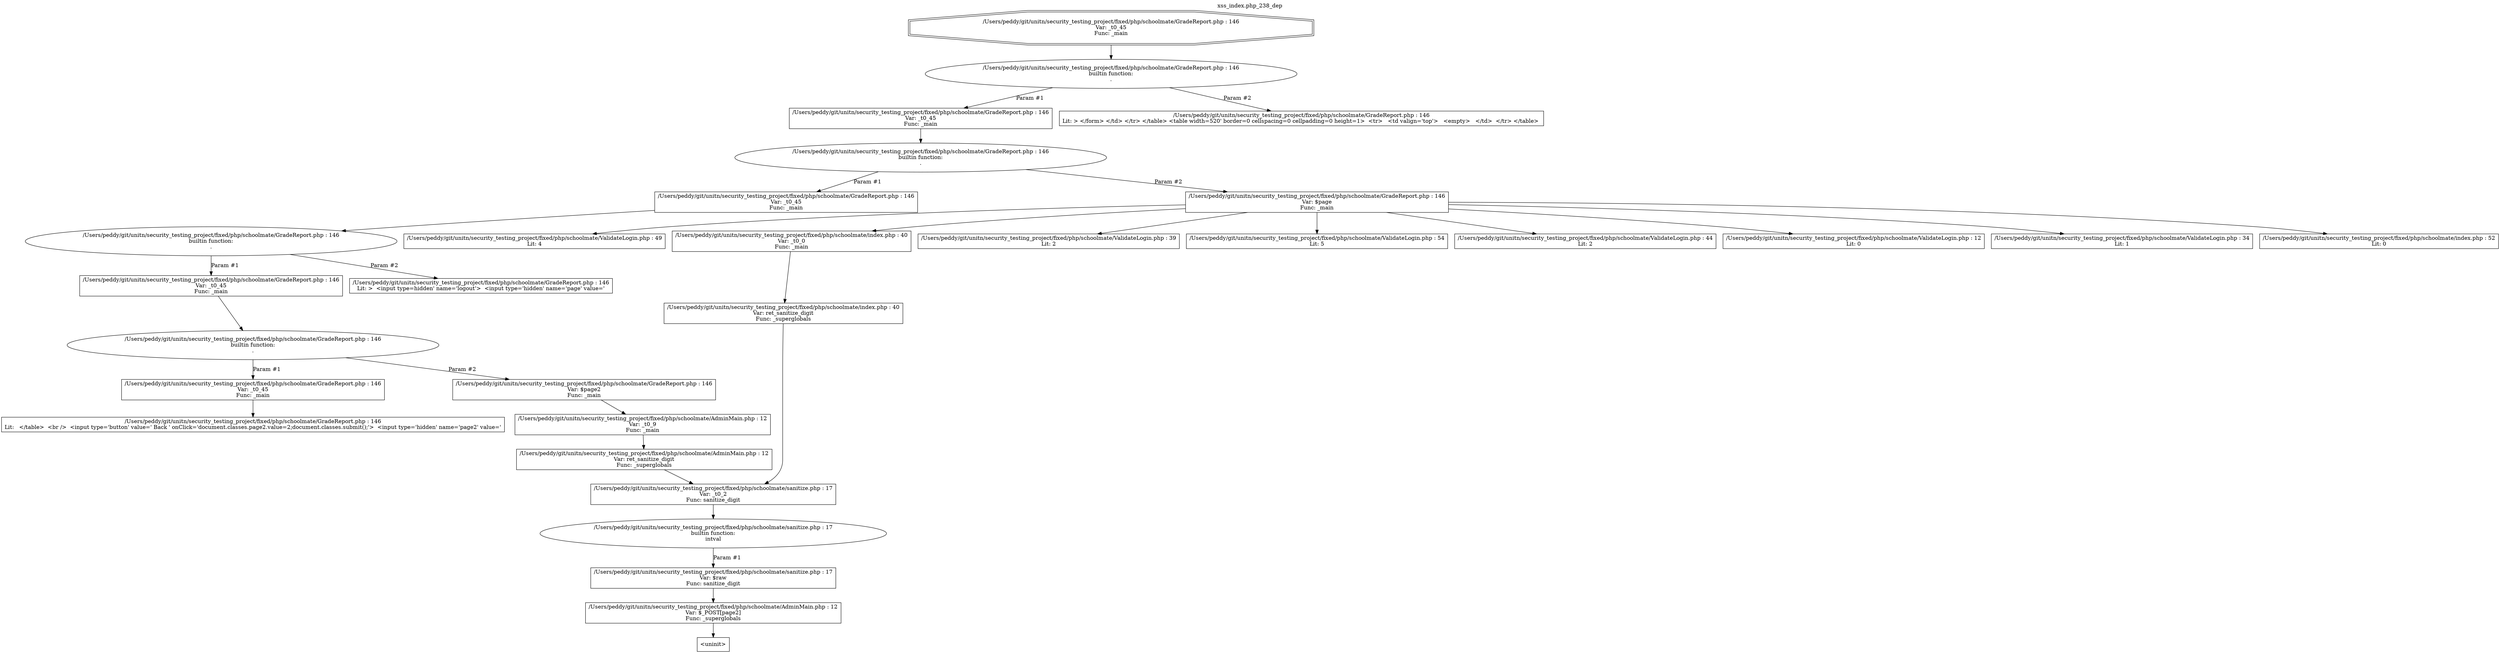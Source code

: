 digraph cfg {
  label="xss_index.php_238_dep";
  labelloc=t;
  n1 [shape=doubleoctagon, label="/Users/peddy/git/unitn/security_testing_project/fixed/php/schoolmate/GradeReport.php : 146\nVar: _t0_45\nFunc: _main\n"];
  n2 [shape=ellipse, label="/Users/peddy/git/unitn/security_testing_project/fixed/php/schoolmate/GradeReport.php : 146\nbuiltin function:\n.\n"];
  n3 [shape=box, label="/Users/peddy/git/unitn/security_testing_project/fixed/php/schoolmate/GradeReport.php : 146\nVar: _t0_45\nFunc: _main\n"];
  n4 [shape=ellipse, label="/Users/peddy/git/unitn/security_testing_project/fixed/php/schoolmate/GradeReport.php : 146\nbuiltin function:\n.\n"];
  n5 [shape=box, label="/Users/peddy/git/unitn/security_testing_project/fixed/php/schoolmate/GradeReport.php : 146\nVar: _t0_45\nFunc: _main\n"];
  n6 [shape=ellipse, label="/Users/peddy/git/unitn/security_testing_project/fixed/php/schoolmate/GradeReport.php : 146\nbuiltin function:\n.\n"];
  n7 [shape=box, label="/Users/peddy/git/unitn/security_testing_project/fixed/php/schoolmate/GradeReport.php : 146\nVar: _t0_45\nFunc: _main\n"];
  n8 [shape=ellipse, label="/Users/peddy/git/unitn/security_testing_project/fixed/php/schoolmate/GradeReport.php : 146\nbuiltin function:\n.\n"];
  n9 [shape=box, label="/Users/peddy/git/unitn/security_testing_project/fixed/php/schoolmate/GradeReport.php : 146\nVar: _t0_45\nFunc: _main\n"];
  n10 [shape=box, label="/Users/peddy/git/unitn/security_testing_project/fixed/php/schoolmate/GradeReport.php : 146\nLit:   </table>  <br />  <input type='button' value=' Back ' onClick='document.classes.page2.value=2;document.classes.submit();'>  <input type='hidden' name='page2' value='\n"];
  n11 [shape=box, label="/Users/peddy/git/unitn/security_testing_project/fixed/php/schoolmate/GradeReport.php : 146\nVar: $page2\nFunc: _main\n"];
  n12 [shape=box, label="/Users/peddy/git/unitn/security_testing_project/fixed/php/schoolmate/AdminMain.php : 12\nVar: _t0_9\nFunc: _main\n"];
  n13 [shape=box, label="/Users/peddy/git/unitn/security_testing_project/fixed/php/schoolmate/AdminMain.php : 12\nVar: ret_sanitize_digit\nFunc: _superglobals\n"];
  n14 [shape=box, label="/Users/peddy/git/unitn/security_testing_project/fixed/php/schoolmate/sanitize.php : 17\nVar: _t0_2\nFunc: sanitize_digit\n"];
  n15 [shape=ellipse, label="/Users/peddy/git/unitn/security_testing_project/fixed/php/schoolmate/sanitize.php : 17\nbuiltin function:\nintval\n"];
  n16 [shape=box, label="/Users/peddy/git/unitn/security_testing_project/fixed/php/schoolmate/sanitize.php : 17\nVar: $raw\nFunc: sanitize_digit\n"];
  n17 [shape=box, label="/Users/peddy/git/unitn/security_testing_project/fixed/php/schoolmate/AdminMain.php : 12\nVar: $_POST[page2]\nFunc: _superglobals\n"];
  n18 [shape=box, label="<uninit>"];
  n19 [shape=box, label="/Users/peddy/git/unitn/security_testing_project/fixed/php/schoolmate/GradeReport.php : 146\nLit: >  <input type=hidden' name='logout'>  <input type='hidden' name='page' value='\n"];
  n20 [shape=box, label="/Users/peddy/git/unitn/security_testing_project/fixed/php/schoolmate/GradeReport.php : 146\nVar: $page\nFunc: _main\n"];
  n21 [shape=box, label="/Users/peddy/git/unitn/security_testing_project/fixed/php/schoolmate/ValidateLogin.php : 49\nLit: 4\n"];
  n22 [shape=box, label="/Users/peddy/git/unitn/security_testing_project/fixed/php/schoolmate/index.php : 40\nVar: _t0_0\nFunc: _main\n"];
  n23 [shape=box, label="/Users/peddy/git/unitn/security_testing_project/fixed/php/schoolmate/index.php : 40\nVar: ret_sanitize_digit\nFunc: _superglobals\n"];
  n24 [shape=box, label="/Users/peddy/git/unitn/security_testing_project/fixed/php/schoolmate/ValidateLogin.php : 39\nLit: 2\n"];
  n25 [shape=box, label="/Users/peddy/git/unitn/security_testing_project/fixed/php/schoolmate/ValidateLogin.php : 54\nLit: 5\n"];
  n26 [shape=box, label="/Users/peddy/git/unitn/security_testing_project/fixed/php/schoolmate/ValidateLogin.php : 44\nLit: 2\n"];
  n27 [shape=box, label="/Users/peddy/git/unitn/security_testing_project/fixed/php/schoolmate/ValidateLogin.php : 12\nLit: 0\n"];
  n28 [shape=box, label="/Users/peddy/git/unitn/security_testing_project/fixed/php/schoolmate/ValidateLogin.php : 34\nLit: 1\n"];
  n29 [shape=box, label="/Users/peddy/git/unitn/security_testing_project/fixed/php/schoolmate/index.php : 52\nLit: 0\n"];
  n30 [shape=box, label="/Users/peddy/git/unitn/security_testing_project/fixed/php/schoolmate/GradeReport.php : 146\nLit: > </form> </td> </tr> </table> <table width=520' border=0 cellspacing=0 cellpadding=0 height=1>  <tr>   <td valign='top'>   <empty>   </td>  </tr> </table> \n"];
  n1 -> n2;
  n3 -> n4;
  n5 -> n6;
  n7 -> n8;
  n9 -> n10;
  n8 -> n9[label="Param #1"];
  n8 -> n11[label="Param #2"];
  n14 -> n15;
  n17 -> n18;
  n16 -> n17;
  n15 -> n16[label="Param #1"];
  n13 -> n14;
  n12 -> n13;
  n11 -> n12;
  n6 -> n7[label="Param #1"];
  n6 -> n19[label="Param #2"];
  n4 -> n5[label="Param #1"];
  n4 -> n20[label="Param #2"];
  n20 -> n21;
  n20 -> n22;
  n20 -> n24;
  n20 -> n25;
  n20 -> n26;
  n20 -> n27;
  n20 -> n28;
  n20 -> n29;
  n23 -> n14;
  n22 -> n23;
  n2 -> n3[label="Param #1"];
  n2 -> n30[label="Param #2"];
}
